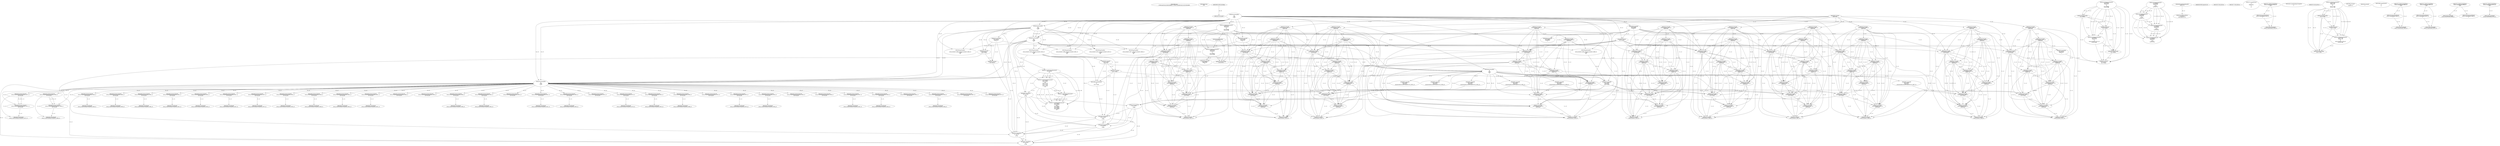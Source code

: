 // Global SCDG with merge call
digraph {
	0 [label="268454688.main
e7b605aaf4556e3626fd05dffabbf773788075d1feb80548c291d3555fe3dd06"]
	1 [label="268454699.Sleep
1000"]
	2 [label="268450908.GetProcessHeap
"]
	3 [label="268465424.VirtualAlloc
0
128
12288
4"]
	4 [label="268465190.RegOpenKeyExW
2147483650
268501000
0
131097
2147417172"]
	5 [label="268465489.wsprintfW
3221762048
268500964
0"]
	3 -> 5 [label="(0-->1)"]
	6 [label="268466183.VirtualAlloc
0
1024
12288
4"]
	3 -> 6 [label="(3-->3)"]
	3 -> 6 [label="(4-->4)"]
	7 [label="268466202.VirtualAlloc
0
3596
12288
4"]
	3 -> 7 [label="(3-->3)"]
	6 -> 7 [label="(3-->3)"]
	3 -> 7 [label="(4-->4)"]
	6 -> 7 [label="(4-->4)"]
	8 [label="268466212.GetWindowsDirectoryW
3221770240
256"]
	7 -> 8 [label="(0-->1)"]
	9 [label="268466270.GetVolumeInformationW
3221770240
3221770752
256
3221771776
3221771784
3221771780
3221771264
256"]
	7 -> 9 [label="(0-->1)"]
	8 -> 9 [label="(1-->1)"]
	8 -> 9 [label="(2-->3)"]
	8 -> 9 [label="(2-->8)"]
	10 [label="268465190.RegOpenKeyExW
2147483650
268501632
0
131097
2147417172"]
	4 -> 10 [label="(1-->1)"]
	4 -> 10 [label="(4-->4)"]
	4 -> 10 [label="(5-->5)"]
	11 [label="268466376.wsprintfW
3221766144
268501204
0"]
	6 -> 11 [label="(0-->1)"]
	12 [label="268466397.lstrcatW
3221766144
3221771788"]
	6 -> 12 [label="(0-->1)"]
	11 -> 12 [label="(1-->1)"]
	13 [label="268466409.GetModuleHandleW
268501752"]
	14 [label="268466416.GetProcAddress
270536744
RtlComputeCrc32"]
	13 -> 14 [label="(0-->1)"]
	15 [label="268466432.lstrlenW
3221766144"]
	6 -> 15 [label="(0-->1)"]
	11 -> 15 [label="(1-->1)"]
	12 -> 15 [label="(1-->1)"]
	16 [label="268466449.RtlComputeCrc32
"]
	17 [label="268466481.VirtualFree
3221770240
0
32768"]
	7 -> 17 [label="(0-->1)"]
	8 -> 17 [label="(1-->1)"]
	9 -> 17 [label="(1-->1)"]
	18 [label="268464882.lstrlenW
3221762048"]
	3 -> 18 [label="(0-->1)"]
	5 -> 18 [label="(1-->1)"]
	19 [label="268464893.lstrlenW
268497860"]
	20 [label="268453932.VirtualAlloc
0
retval_lstrlenW_32816_32_retval_lstrlenW_32824_32
12288
64"]
	3 -> 20 [label="(3-->3)"]
	6 -> 20 [label="(3-->3)"]
	7 -> 20 [label="(3-->3)"]
	21 [label="268453967.lstrcpyW
3221774336
268497976"]
	20 -> 21 [label="(0-->1)"]
	22 [label="268453974.lstrlenW
3221774336"]
	20 -> 22 [label="(0-->1)"]
	21 -> 22 [label="(1-->1)"]
	23 [label="268464425.lstrcatW
retval_lstrlenW_32846_32
268497860"]
	19 -> 23 [label="(1-->2)"]
	24 [label="268464433.lstrcatW
retval_lstrlenW_32846_32
268500944"]
	23 -> 24 [label="(1-->1)"]
	25 [label="268464439.lstrcatW
retval_lstrlenW_32846_32
3221762048"]
	23 -> 25 [label="(1-->1)"]
	24 -> 25 [label="(1-->1)"]
	3 -> 25 [label="(0-->2)"]
	5 -> 25 [label="(1-->2)"]
	18 -> 25 [label="(1-->2)"]
	26 [label="268464447.lstrcatW
retval_lstrlenW_32846_32
268500948"]
	23 -> 26 [label="(1-->1)"]
	24 -> 26 [label="(1-->1)"]
	25 -> 26 [label="(1-->1)"]
	27 [label="268464636.VirtualAlloc
0
66
12288
64"]
	3 -> 27 [label="(3-->3)"]
	6 -> 27 [label="(3-->3)"]
	7 -> 27 [label="(3-->3)"]
	20 -> 27 [label="(3-->3)"]
	20 -> 27 [label="(4-->4)"]
	28 [label="268464662.wsprintfW
3221778432
268500952
unconstrained_ret_RtlComputeCrc32_32801_32"]
	27 -> 28 [label="(0-->1)"]
	29 [label="268464692.lstrcatW
retval_lstrlenW_32846_32
268497764"]
	23 -> 29 [label="(1-->1)"]
	24 -> 29 [label="(1-->1)"]
	25 -> 29 [label="(1-->1)"]
	26 -> 29 [label="(1-->1)"]
	30 [label="268464700.lstrcatW
retval_lstrlenW_32846_32
268500944"]
	23 -> 30 [label="(1-->1)"]
	24 -> 30 [label="(1-->1)"]
	25 -> 30 [label="(1-->1)"]
	26 -> 30 [label="(1-->1)"]
	29 -> 30 [label="(1-->1)"]
	24 -> 30 [label="(2-->2)"]
	31 [label="268464706.lstrcatW
retval_lstrlenW_32846_32
3221778432"]
	23 -> 31 [label="(1-->1)"]
	24 -> 31 [label="(1-->1)"]
	25 -> 31 [label="(1-->1)"]
	26 -> 31 [label="(1-->1)"]
	29 -> 31 [label="(1-->1)"]
	30 -> 31 [label="(1-->1)"]
	27 -> 31 [label="(0-->2)"]
	28 -> 31 [label="(1-->2)"]
	32 [label="268464714.lstrcatW
retval_lstrlenW_32846_32
268500948"]
	23 -> 32 [label="(1-->1)"]
	24 -> 32 [label="(1-->1)"]
	25 -> 32 [label="(1-->1)"]
	26 -> 32 [label="(1-->1)"]
	29 -> 32 [label="(1-->1)"]
	30 -> 32 [label="(1-->1)"]
	31 -> 32 [label="(1-->1)"]
	26 -> 32 [label="(2-->2)"]
	33 [label="268464726.VirtualFree
3221778432
0
32768"]
	27 -> 33 [label="(0-->1)"]
	28 -> 33 [label="(1-->1)"]
	31 -> 33 [label="(2-->1)"]
	17 -> 33 [label="(3-->3)"]
	34 [label="268464767.lstrlenW
retval_lstrlenW_32846_32"]
	23 -> 34 [label="(1-->1)"]
	24 -> 34 [label="(1-->1)"]
	25 -> 34 [label="(1-->1)"]
	26 -> 34 [label="(1-->1)"]
	29 -> 34 [label="(1-->1)"]
	30 -> 34 [label="(1-->1)"]
	31 -> 34 [label="(1-->1)"]
	32 -> 34 [label="(1-->1)"]
	35 [label="268453998.CreateMutexW
0
0
3221774336"]
	20 -> 35 [label="(0-->3)"]
	21 -> 35 [label="(1-->3)"]
	22 -> 35 [label="(1-->3)"]
	36 [label="268454010.GetLastError
"]
	37 [label="268454017.GetLastError
"]
	38 [label="268454043.VirtualFree
3221774336
0
32768"]
	20 -> 38 [label="(0-->1)"]
	21 -> 38 [label="(1-->1)"]
	22 -> 38 [label="(1-->1)"]
	35 -> 38 [label="(3-->1)"]
	17 -> 38 [label="(3-->3)"]
	33 -> 38 [label="(3-->3)"]
	39 [label="268467629.VirtualFree
3221762048
0
32768"]
	3 -> 39 [label="(0-->1)"]
	5 -> 39 [label="(1-->1)"]
	18 -> 39 [label="(1-->1)"]
	25 -> 39 [label="(2-->1)"]
	17 -> 39 [label="(3-->3)"]
	33 -> 39 [label="(3-->3)"]
	38 -> 39 [label="(3-->3)"]
	40 [label="268467737.VirtualFree
3221766144
0
32768"]
	6 -> 40 [label="(0-->1)"]
	11 -> 40 [label="(1-->1)"]
	12 -> 40 [label="(1-->1)"]
	15 -> 40 [label="(1-->1)"]
	17 -> 40 [label="(3-->3)"]
	33 -> 40 [label="(3-->3)"]
	38 -> 40 [label="(3-->3)"]
	39 -> 40 [label="(3-->3)"]
	41 [label="268454737.CreateThread
0
0
268447024
0
0
0"]
	42 [label="268454761.WaitForSingleObject
retval_CreateThread_33204_32
5000"]
	43 [label="268454780.TerminateThread
retval_CreateThread_33204_32
0"]
	42 -> 43 [label="(1-->1)"]
	44 [label="268454790.CloseHandle
retval_CreateThread_33204_32"]
	42 -> 44 [label="(1-->1)"]
	43 -> 44 [label="(1-->1)"]
	45 [label="268454450.CreateToolhelp32Snapshot
2
0"]
	46 [label="268454476.VirtualAlloc
0
556
12288
4"]
	3 -> 46 [label="(3-->3)"]
	6 -> 46 [label="(3-->3)"]
	7 -> 46 [label="(3-->3)"]
	20 -> 46 [label="(3-->3)"]
	27 -> 46 [label="(3-->3)"]
	3 -> 46 [label="(4-->4)"]
	6 -> 46 [label="(4-->4)"]
	7 -> 46 [label="(4-->4)"]
	47 [label="268454533.lstrcmpiW
"]
	2 -> 47 [label="(0-->0)"]
	48 [label="268454602.Process32NextW
retval_CreateToolhelp32Snapshot_33400_32
3221782528"]
	46 -> 48 [label="(0-->2)"]
	49 [label="268454627.VirtualFree
3221782528
0
32768"]
	46 -> 49 [label="(0-->1)"]
	48 -> 49 [label="(2-->1)"]
	17 -> 49 [label="(3-->3)"]
	33 -> 49 [label="(3-->3)"]
	38 -> 49 [label="(3-->3)"]
	39 -> 49 [label="(3-->3)"]
	40 -> 49 [label="(3-->3)"]
	50 [label="268454634.CloseHandle
retval_CreateToolhelp32Snapshot_33400_32"]
	48 -> 50 [label="(1-->1)"]
	51 [label="268465190.RegOpenKeyExW
2147483650
268501000
0
131097
2147417052"]
	4 -> 51 [label="(1-->1)"]
	10 -> 51 [label="(1-->1)"]
	4 -> 51 [label="(2-->2)"]
	4 -> 51 [label="(4-->4)"]
	10 -> 51 [label="(4-->4)"]
	52 [label="268465489.wsprintfW
3221786624
268500964
0"]
	5 -> 52 [label="(2-->2)"]
	53 [label="268466212.GetWindowsDirectoryW
3221794816
256"]
	8 -> 53 [label="(2-->2)"]
	9 -> 53 [label="(3-->2)"]
	9 -> 53 [label="(8-->2)"]
	54 [label="268466270.GetVolumeInformationW
3221794816
3221795328
256
3221796352
3221796360
3221796356
3221795840
256"]
	53 -> 54 [label="(1-->1)"]
	8 -> 54 [label="(2-->3)"]
	9 -> 54 [label="(3-->3)"]
	9 -> 54 [label="(8-->3)"]
	53 -> 54 [label="(2-->3)"]
	8 -> 54 [label="(2-->8)"]
	9 -> 54 [label="(3-->8)"]
	9 -> 54 [label="(8-->8)"]
	53 -> 54 [label="(2-->8)"]
	55 [label="268465190.RegOpenKeyExW
2147483650
268501632
0
131097
2147417052"]
	4 -> 55 [label="(1-->1)"]
	10 -> 55 [label="(1-->1)"]
	51 -> 55 [label="(1-->1)"]
	10 -> 55 [label="(2-->2)"]
	4 -> 55 [label="(4-->4)"]
	10 -> 55 [label="(4-->4)"]
	51 -> 55 [label="(4-->4)"]
	51 -> 55 [label="(5-->5)"]
	56 [label="268465223.RegQueryValueExW
3221796364
268501592
0
0
3221796364
2147417068"]
	57 [label="268465239.RegCloseKey
3221796364"]
	56 -> 57 [label="(1-->1)"]
	56 -> 57 [label="(5-->1)"]
	58 [label="268466320.lstrlenW
3221796364"]
	56 -> 58 [label="(1-->1)"]
	56 -> 58 [label="(5-->1)"]
	57 -> 58 [label="(1-->1)"]
	59 [label="268465223.RegQueryValueExW
3221796364
268501728
0
0
retval_lstrlenW_47512_32
2147417068"]
	56 -> 59 [label="(1-->1)"]
	56 -> 59 [label="(5-->1)"]
	57 -> 59 [label="(1-->1)"]
	58 -> 59 [label="(1-->1)"]
	56 -> 59 [label="(6-->6)"]
	60 [label="268465254.GetLastError
"]
	61 [label="268465263.RegCloseKey
3221796364"]
	56 -> 61 [label="(1-->1)"]
	56 -> 61 [label="(5-->1)"]
	57 -> 61 [label="(1-->1)"]
	58 -> 61 [label="(1-->1)"]
	59 -> 61 [label="(1-->1)"]
	62 [label="268466376.wsprintfW
3221790720
268501204
0"]
	11 -> 62 [label="(2-->2)"]
	63 [label="268466397.lstrcatW
3221790720
3221796364"]
	62 -> 63 [label="(1-->1)"]
	56 -> 63 [label="(1-->2)"]
	56 -> 63 [label="(5-->2)"]
	57 -> 63 [label="(1-->2)"]
	58 -> 63 [label="(1-->2)"]
	59 -> 63 [label="(1-->2)"]
	61 -> 63 [label="(1-->2)"]
	64 [label="268465223.RegQueryValueExW
3221771788
268501592
0
0
3221771788
2147417188"]
	65 [label="268465239.RegCloseKey
3221771788"]
	64 -> 65 [label="(1-->1)"]
	64 -> 65 [label="(5-->1)"]
	66 [label="268466320.lstrlenW
3221771788"]
	64 -> 66 [label="(1-->1)"]
	64 -> 66 [label="(5-->1)"]
	65 -> 66 [label="(1-->1)"]
	67 [label="268465223.RegQueryValueExW
3221771788
268501728
0
0
retval_lstrlenW_32789_32
2147417188"]
	64 -> 67 [label="(1-->1)"]
	64 -> 67 [label="(5-->1)"]
	65 -> 67 [label="(1-->1)"]
	66 -> 67 [label="(1-->1)"]
	64 -> 67 [label="(6-->6)"]
	68 [label="268465263.RegCloseKey
3221771788"]
	64 -> 68 [label="(1-->1)"]
	64 -> 68 [label="(5-->1)"]
	65 -> 68 [label="(1-->1)"]
	66 -> 68 [label="(1-->1)"]
	67 -> 68 [label="(1-->1)"]
	69 [label="268453932.VirtualAlloc
0
retval_lstrlenW_32883_32_retval_lstrlenW_32889_32
12288
64"]
	3 -> 69 [label="(3-->3)"]
	6 -> 69 [label="(3-->3)"]
	7 -> 69 [label="(3-->3)"]
	70 [label="268453967.lstrcpyW
0
268497976"]
	71 [label="268453974.lstrlenW
0"]
	72 [label="268464425.lstrcatW
retval_lstrlenW_32964_32
268497860"]
	19 -> 72 [label="(1-->2)"]
	73 [label="268464433.lstrcatW
retval_lstrlenW_32964_32
268500944"]
	72 -> 73 [label="(1-->1)"]
	74 [label="268464439.lstrcatW
retval_lstrlenW_32964_32
3221762048"]
	72 -> 74 [label="(1-->1)"]
	73 -> 74 [label="(1-->1)"]
	3 -> 74 [label="(0-->2)"]
	5 -> 74 [label="(1-->2)"]
	18 -> 74 [label="(1-->2)"]
	75 [label="268464447.lstrcatW
retval_lstrlenW_32964_32
268500948"]
	72 -> 75 [label="(1-->1)"]
	73 -> 75 [label="(1-->1)"]
	74 -> 75 [label="(1-->1)"]
	76 [label="268464662.wsprintfW
3221778432
268500952
unconstrained_ret_RtlComputeCrc32_32857_32"]
	27 -> 76 [label="(0-->1)"]
	77 [label="268464692.lstrcatW
retval_lstrlenW_32964_32
268497764"]
	72 -> 77 [label="(1-->1)"]
	73 -> 77 [label="(1-->1)"]
	74 -> 77 [label="(1-->1)"]
	75 -> 77 [label="(1-->1)"]
	78 [label="268464700.lstrcatW
retval_lstrlenW_32964_32
268500944"]
	72 -> 78 [label="(1-->1)"]
	73 -> 78 [label="(1-->1)"]
	74 -> 78 [label="(1-->1)"]
	75 -> 78 [label="(1-->1)"]
	77 -> 78 [label="(1-->1)"]
	73 -> 78 [label="(2-->2)"]
	79 [label="268464706.lstrcatW
retval_lstrlenW_32964_32
3221778432"]
	72 -> 79 [label="(1-->1)"]
	73 -> 79 [label="(1-->1)"]
	74 -> 79 [label="(1-->1)"]
	75 -> 79 [label="(1-->1)"]
	77 -> 79 [label="(1-->1)"]
	78 -> 79 [label="(1-->1)"]
	27 -> 79 [label="(0-->2)"]
	76 -> 79 [label="(1-->2)"]
	80 [label="268464714.lstrcatW
retval_lstrlenW_32964_32
268500948"]
	72 -> 80 [label="(1-->1)"]
	73 -> 80 [label="(1-->1)"]
	74 -> 80 [label="(1-->1)"]
	75 -> 80 [label="(1-->1)"]
	77 -> 80 [label="(1-->1)"]
	78 -> 80 [label="(1-->1)"]
	79 -> 80 [label="(1-->1)"]
	75 -> 80 [label="(2-->2)"]
	81 [label="268464767.lstrlenW
retval_lstrlenW_32964_32"]
	72 -> 81 [label="(1-->1)"]
	73 -> 81 [label="(1-->1)"]
	74 -> 81 [label="(1-->1)"]
	75 -> 81 [label="(1-->1)"]
	77 -> 81 [label="(1-->1)"]
	78 -> 81 [label="(1-->1)"]
	79 -> 81 [label="(1-->1)"]
	80 -> 81 [label="(1-->1)"]
	82 [label="268453998.CreateMutexW
0
0
0"]
	83 [label="268454761.WaitForSingleObject
retval_CreateThread_33854_32
5000"]
	84 [label="268454780.TerminateThread
retval_CreateThread_33854_32
0"]
	83 -> 84 [label="(1-->1)"]
	85 [label="268454790.CloseHandle
retval_CreateThread_33854_32"]
	83 -> 85 [label="(1-->1)"]
	84 -> 85 [label="(1-->1)"]
	86 [label="268454602.Process32NextW
retval_CreateToolhelp32Snapshot_34307_32
3221782528"]
	46 -> 86 [label="(0-->2)"]
	87 [label="268454634.CloseHandle
retval_CreateToolhelp32Snapshot_34307_32"]
	86 -> 87 [label="(1-->1)"]
	88 [label="268464425.lstrcatW
retval_lstrlenW_32971_32
268497860"]
	19 -> 88 [label="(1-->2)"]
	89 [label="268464433.lstrcatW
retval_lstrlenW_32971_32
268500944"]
	88 -> 89 [label="(1-->1)"]
	90 [label="268464439.lstrcatW
retval_lstrlenW_32971_32
3221762048"]
	88 -> 90 [label="(1-->1)"]
	89 -> 90 [label="(1-->1)"]
	3 -> 90 [label="(0-->2)"]
	5 -> 90 [label="(1-->2)"]
	18 -> 90 [label="(1-->2)"]
	91 [label="268464447.lstrcatW
retval_lstrlenW_32971_32
268500948"]
	88 -> 91 [label="(1-->1)"]
	89 -> 91 [label="(1-->1)"]
	90 -> 91 [label="(1-->1)"]
	92 [label="268464679.wsprintfW
3221778432
268500964
3221774336"]
	27 -> 92 [label="(0-->1)"]
	5 -> 92 [label="(2-->2)"]
	21 -> 92 [label="(1-->3)"]
	22 -> 92 [label="(1-->3)"]
	69 -> 92 [label="(0-->3)"]
	93 [label="268464692.lstrcatW
retval_lstrlenW_32971_32
268497764"]
	88 -> 93 [label="(1-->1)"]
	89 -> 93 [label="(1-->1)"]
	90 -> 93 [label="(1-->1)"]
	91 -> 93 [label="(1-->1)"]
	94 [label="268464700.lstrcatW
retval_lstrlenW_32971_32
268500944"]
	88 -> 94 [label="(1-->1)"]
	89 -> 94 [label="(1-->1)"]
	90 -> 94 [label="(1-->1)"]
	91 -> 94 [label="(1-->1)"]
	93 -> 94 [label="(1-->1)"]
	89 -> 94 [label="(2-->2)"]
	95 [label="268464706.lstrcatW
retval_lstrlenW_32971_32
3221778432"]
	88 -> 95 [label="(1-->1)"]
	89 -> 95 [label="(1-->1)"]
	90 -> 95 [label="(1-->1)"]
	91 -> 95 [label="(1-->1)"]
	93 -> 95 [label="(1-->1)"]
	94 -> 95 [label="(1-->1)"]
	27 -> 95 [label="(0-->2)"]
	92 -> 95 [label="(1-->2)"]
	96 [label="268464714.lstrcatW
retval_lstrlenW_32971_32
268500948"]
	88 -> 96 [label="(1-->1)"]
	89 -> 96 [label="(1-->1)"]
	90 -> 96 [label="(1-->1)"]
	91 -> 96 [label="(1-->1)"]
	93 -> 96 [label="(1-->1)"]
	94 -> 96 [label="(1-->1)"]
	95 -> 96 [label="(1-->1)"]
	91 -> 96 [label="(2-->2)"]
	97 [label="268464767.lstrlenW
retval_lstrlenW_32971_32"]
	88 -> 97 [label="(1-->1)"]
	89 -> 97 [label="(1-->1)"]
	90 -> 97 [label="(1-->1)"]
	91 -> 97 [label="(1-->1)"]
	93 -> 97 [label="(1-->1)"]
	94 -> 97 [label="(1-->1)"]
	95 -> 97 [label="(1-->1)"]
	96 -> 97 [label="(1-->1)"]
	98 [label="268454761.WaitForSingleObject
retval_CreateThread_33873_32
5000"]
	99 [label="268454780.TerminateThread
retval_CreateThread_33873_32
0"]
	98 -> 99 [label="(1-->1)"]
	100 [label="268454790.CloseHandle
retval_CreateThread_33873_32"]
	98 -> 100 [label="(1-->1)"]
	99 -> 100 [label="(1-->1)"]
	101 [label="268454602.Process32NextW
retval_CreateToolhelp32Snapshot_34351_32
3221782528"]
	46 -> 101 [label="(0-->2)"]
	102 [label="268454501.Process32FirstW
retval_CreateToolhelp32Snapshot_34197_32
3221782528"]
	46 -> 102 [label="(0-->2)"]
	103 [label="268454602.Process32NextW
retval_CreateToolhelp32Snapshot_34197_32
3221782528"]
	102 -> 103 [label="(1-->1)"]
	46 -> 103 [label="(0-->2)"]
	102 -> 103 [label="(2-->2)"]
	104 [label="268454634.CloseHandle
retval_CreateToolhelp32Snapshot_34197_32"]
	102 -> 104 [label="(1-->1)"]
	103 -> 104 [label="(1-->1)"]
	105 [label="268465223.RegQueryValueExW
2147417376
268500984
0
0
3221762048
2147417188"]
	3 -> 105 [label="(0-->5)"]
	106 [label="268465239.RegCloseKey
2147417376"]
	105 -> 106 [label="(1-->1)"]
	107 [label="268465489.wsprintfW
3221762048
268501104
0"]
	3 -> 107 [label="(0-->1)"]
	105 -> 107 [label="(5-->1)"]
	108 [label="268453932.VirtualAlloc
0
retval_lstrlenW_32869_32_retval_lstrlenW_32864_32
12288
64"]
	3 -> 108 [label="(3-->3)"]
	6 -> 108 [label="(3-->3)"]
	7 -> 108 [label="(3-->3)"]
	109 [label="268464425.lstrcatW
retval_lstrlenW_32911_32
268497860"]
	19 -> 109 [label="(1-->2)"]
	110 [label="268464433.lstrcatW
retval_lstrlenW_32911_32
268500944"]
	109 -> 110 [label="(1-->1)"]
	111 [label="268464439.lstrcatW
retval_lstrlenW_32911_32
3221762048"]
	109 -> 111 [label="(1-->1)"]
	110 -> 111 [label="(1-->1)"]
	3 -> 111 [label="(0-->2)"]
	18 -> 111 [label="(1-->2)"]
	105 -> 111 [label="(5-->2)"]
	107 -> 111 [label="(1-->2)"]
	112 [label="268464447.lstrcatW
retval_lstrlenW_32911_32
268500948"]
	109 -> 112 [label="(1-->1)"]
	110 -> 112 [label="(1-->1)"]
	111 -> 112 [label="(1-->1)"]
	113 [label="268464662.wsprintfW
3221778432
268500952
unconstrained_ret_RtlComputeCrc32_32822_32"]
	27 -> 113 [label="(0-->1)"]
	114 [label="268464692.lstrcatW
retval_lstrlenW_32911_32
268497764"]
	109 -> 114 [label="(1-->1)"]
	110 -> 114 [label="(1-->1)"]
	111 -> 114 [label="(1-->1)"]
	112 -> 114 [label="(1-->1)"]
	115 [label="268464700.lstrcatW
retval_lstrlenW_32911_32
268500944"]
	109 -> 115 [label="(1-->1)"]
	110 -> 115 [label="(1-->1)"]
	111 -> 115 [label="(1-->1)"]
	112 -> 115 [label="(1-->1)"]
	114 -> 115 [label="(1-->1)"]
	110 -> 115 [label="(2-->2)"]
	116 [label="268464706.lstrcatW
retval_lstrlenW_32911_32
3221778432"]
	109 -> 116 [label="(1-->1)"]
	110 -> 116 [label="(1-->1)"]
	111 -> 116 [label="(1-->1)"]
	112 -> 116 [label="(1-->1)"]
	114 -> 116 [label="(1-->1)"]
	115 -> 116 [label="(1-->1)"]
	27 -> 116 [label="(0-->2)"]
	113 -> 116 [label="(1-->2)"]
	117 [label="268464714.lstrcatW
retval_lstrlenW_32911_32
268500948"]
	109 -> 117 [label="(1-->1)"]
	110 -> 117 [label="(1-->1)"]
	111 -> 117 [label="(1-->1)"]
	112 -> 117 [label="(1-->1)"]
	114 -> 117 [label="(1-->1)"]
	115 -> 117 [label="(1-->1)"]
	116 -> 117 [label="(1-->1)"]
	112 -> 117 [label="(2-->2)"]
	118 [label="268464767.lstrlenW
retval_lstrlenW_32911_32"]
	109 -> 118 [label="(1-->1)"]
	110 -> 118 [label="(1-->1)"]
	111 -> 118 [label="(1-->1)"]
	112 -> 118 [label="(1-->1)"]
	114 -> 118 [label="(1-->1)"]
	115 -> 118 [label="(1-->1)"]
	116 -> 118 [label="(1-->1)"]
	117 -> 118 [label="(1-->1)"]
	119 [label="268454501.Process32FirstW
retval_CreateToolhelp32Snapshot_33690_32
3221782528"]
	46 -> 119 [label="(0-->2)"]
	120 [label="268454602.Process32NextW
retval_CreateToolhelp32Snapshot_33690_32
3221782528"]
	119 -> 120 [label="(1-->1)"]
	46 -> 120 [label="(0-->2)"]
	119 -> 120 [label="(2-->2)"]
	121 [label="268454634.CloseHandle
retval_CreateToolhelp32Snapshot_33690_32"]
	119 -> 121 [label="(1-->1)"]
	120 -> 121 [label="(1-->1)"]
	122 [label="268465223.RegQueryValueExW
2147417376
268500984
0
0
3221786624
2147417068"]
	105 -> 122 [label="(1-->1)"]
	106 -> 122 [label="(1-->1)"]
	105 -> 122 [label="(2-->2)"]
	123 [label="268465263.RegCloseKey
2147417376"]
	105 -> 123 [label="(1-->1)"]
	106 -> 123 [label="(1-->1)"]
	122 -> 123 [label="(1-->1)"]
	124 [label="268454602.Process32NextW
retval_CreateToolhelp32Snapshot_32975_32
3221782528"]
	46 -> 124 [label="(0-->2)"]
	125 [label="268454634.CloseHandle
retval_CreateToolhelp32Snapshot_32975_32"]
	124 -> 125 [label="(1-->1)"]
	126 [label="268465489.wsprintfW
3221786624
268501104
0"]
	122 -> 126 [label="(5-->1)"]
	127 [label="268454501.Process32FirstW
retval_CreateToolhelp32Snapshot_32975_32
3221782528"]
	46 -> 127 [label="(0-->2)"]
	128 [label="268454761.WaitForSingleObject
retval_CreateThread_32968_32
5000"]
	129 [label="268454790.CloseHandle
retval_CreateThread_32968_32"]
	128 -> 129 [label="(1-->1)"]
	130 [label="268454602.Process32NextW
retval_CreateToolhelp32Snapshot_33003_32
3221782528"]
	46 -> 130 [label="(0-->2)"]
	131 [label="268454634.CloseHandle
retval_CreateToolhelp32Snapshot_33003_32"]
	130 -> 131 [label="(1-->1)"]
	132 [label="268454780.TerminateThread
retval_CreateThread_32968_32
0"]
	128 -> 132 [label="(1-->1)"]
	133 [label="268454602.Process32NextW
retval_CreateToolhelp32Snapshot_33009_32
3221782528"]
	46 -> 133 [label="(0-->2)"]
	134 [label="268454634.CloseHandle
retval_CreateToolhelp32Snapshot_33009_32"]
	133 -> 134 [label="(1-->1)"]
	135 [label="268454501.Process32FirstW
retval_CreateToolhelp32Snapshot_33003_32
3221782528"]
	46 -> 135 [label="(0-->2)"]
	136 [label="268454501.Process32FirstW
retval_CreateToolhelp32Snapshot_33009_32
3221782528"]
	46 -> 136 [label="(0-->2)"]
	137 [label="268453932.VirtualAlloc
0
retval_lstrlenW_32874_32_retval_lstrlenW_32878_32
12288
64"]
	3 -> 137 [label="(3-->3)"]
	6 -> 137 [label="(3-->3)"]
	7 -> 137 [label="(3-->3)"]
	138 [label="268464425.lstrcatW
retval_lstrlenW_32933_32
268497860"]
	19 -> 138 [label="(1-->2)"]
	139 [label="268464433.lstrcatW
retval_lstrlenW_32933_32
268500944"]
	138 -> 139 [label="(1-->1)"]
	140 [label="268464439.lstrcatW
retval_lstrlenW_32933_32
3221762048"]
	138 -> 140 [label="(1-->1)"]
	139 -> 140 [label="(1-->1)"]
	3 -> 140 [label="(0-->2)"]
	18 -> 140 [label="(1-->2)"]
	105 -> 140 [label="(5-->2)"]
	107 -> 140 [label="(1-->2)"]
	141 [label="268464447.lstrcatW
retval_lstrlenW_32933_32
268500948"]
	138 -> 141 [label="(1-->1)"]
	139 -> 141 [label="(1-->1)"]
	140 -> 141 [label="(1-->1)"]
	142 [label="268464692.lstrcatW
retval_lstrlenW_32933_32
268497764"]
	138 -> 142 [label="(1-->1)"]
	139 -> 142 [label="(1-->1)"]
	140 -> 142 [label="(1-->1)"]
	141 -> 142 [label="(1-->1)"]
	143 [label="268464700.lstrcatW
retval_lstrlenW_32933_32
268500944"]
	138 -> 143 [label="(1-->1)"]
	139 -> 143 [label="(1-->1)"]
	140 -> 143 [label="(1-->1)"]
	141 -> 143 [label="(1-->1)"]
	142 -> 143 [label="(1-->1)"]
	139 -> 143 [label="(2-->2)"]
	144 [label="268464706.lstrcatW
retval_lstrlenW_32933_32
3221778432"]
	138 -> 144 [label="(1-->1)"]
	139 -> 144 [label="(1-->1)"]
	140 -> 144 [label="(1-->1)"]
	141 -> 144 [label="(1-->1)"]
	142 -> 144 [label="(1-->1)"]
	143 -> 144 [label="(1-->1)"]
	27 -> 144 [label="(0-->2)"]
	92 -> 144 [label="(1-->2)"]
	145 [label="268464714.lstrcatW
retval_lstrlenW_32933_32
268500948"]
	138 -> 145 [label="(1-->1)"]
	139 -> 145 [label="(1-->1)"]
	140 -> 145 [label="(1-->1)"]
	141 -> 145 [label="(1-->1)"]
	142 -> 145 [label="(1-->1)"]
	143 -> 145 [label="(1-->1)"]
	144 -> 145 [label="(1-->1)"]
	141 -> 145 [label="(2-->2)"]
	146 [label="268464767.lstrlenW
retval_lstrlenW_32933_32"]
	138 -> 146 [label="(1-->1)"]
	139 -> 146 [label="(1-->1)"]
	140 -> 146 [label="(1-->1)"]
	141 -> 146 [label="(1-->1)"]
	142 -> 146 [label="(1-->1)"]
	143 -> 146 [label="(1-->1)"]
	144 -> 146 [label="(1-->1)"]
	145 -> 146 [label="(1-->1)"]
	147 [label="268454602.Process32NextW
retval_CreateToolhelp32Snapshot_33842_32
3221782528"]
	46 -> 147 [label="(0-->2)"]
	148 [label="268454634.CloseHandle
retval_CreateToolhelp32Snapshot_33842_32"]
	147 -> 148 [label="(1-->1)"]
	149 [label="268464662.wsprintfW
3221778432
268500952
unconstrained_ret_RtlComputeCrc32_32843_32"]
	27 -> 149 [label="(0-->1)"]
	150 [label="268454602.Process32NextW
retval_CreateToolhelp32Snapshot_33857_32
3221782528"]
	46 -> 150 [label="(0-->2)"]
	151 [label="268454634.CloseHandle
retval_CreateToolhelp32Snapshot_33857_32"]
	150 -> 151 [label="(1-->1)"]
	152 [label="268464425.lstrcatW
retval_lstrlenW_32947_32
268497860"]
	19 -> 152 [label="(1-->2)"]
	153 [label="268464433.lstrcatW
retval_lstrlenW_32947_32
268500944"]
	152 -> 153 [label="(1-->1)"]
	154 [label="268464439.lstrcatW
retval_lstrlenW_32947_32
3221762048"]
	152 -> 154 [label="(1-->1)"]
	153 -> 154 [label="(1-->1)"]
	3 -> 154 [label="(0-->2)"]
	18 -> 154 [label="(1-->2)"]
	105 -> 154 [label="(5-->2)"]
	107 -> 154 [label="(1-->2)"]
	155 [label="268464447.lstrcatW
retval_lstrlenW_32947_32
268500948"]
	152 -> 155 [label="(1-->1)"]
	153 -> 155 [label="(1-->1)"]
	154 -> 155 [label="(1-->1)"]
	156 [label="268464692.lstrcatW
retval_lstrlenW_32947_32
268497764"]
	152 -> 156 [label="(1-->1)"]
	153 -> 156 [label="(1-->1)"]
	154 -> 156 [label="(1-->1)"]
	155 -> 156 [label="(1-->1)"]
	157 [label="268464700.lstrcatW
retval_lstrlenW_32947_32
268500944"]
	152 -> 157 [label="(1-->1)"]
	153 -> 157 [label="(1-->1)"]
	154 -> 157 [label="(1-->1)"]
	155 -> 157 [label="(1-->1)"]
	156 -> 157 [label="(1-->1)"]
	153 -> 157 [label="(2-->2)"]
	158 [label="268464706.lstrcatW
retval_lstrlenW_32947_32
3221778432"]
	152 -> 158 [label="(1-->1)"]
	153 -> 158 [label="(1-->1)"]
	154 -> 158 [label="(1-->1)"]
	155 -> 158 [label="(1-->1)"]
	156 -> 158 [label="(1-->1)"]
	157 -> 158 [label="(1-->1)"]
	27 -> 158 [label="(0-->2)"]
	92 -> 158 [label="(1-->2)"]
	159 [label="268464714.lstrcatW
retval_lstrlenW_32947_32
268500948"]
	152 -> 159 [label="(1-->1)"]
	153 -> 159 [label="(1-->1)"]
	154 -> 159 [label="(1-->1)"]
	155 -> 159 [label="(1-->1)"]
	156 -> 159 [label="(1-->1)"]
	157 -> 159 [label="(1-->1)"]
	158 -> 159 [label="(1-->1)"]
	155 -> 159 [label="(2-->2)"]
	160 [label="268464767.lstrlenW
retval_lstrlenW_32947_32"]
	152 -> 160 [label="(1-->1)"]
	153 -> 160 [label="(1-->1)"]
	154 -> 160 [label="(1-->1)"]
	155 -> 160 [label="(1-->1)"]
	156 -> 160 [label="(1-->1)"]
	157 -> 160 [label="(1-->1)"]
	158 -> 160 [label="(1-->1)"]
	159 -> 160 [label="(1-->1)"]
	161 [label="268454602.Process32NextW
retval_CreateToolhelp32Snapshot_33894_32
3221782528"]
	46 -> 161 [label="(0-->2)"]
	162 [label="268454634.CloseHandle
retval_CreateToolhelp32Snapshot_33894_32"]
	161 -> 162 [label="(1-->1)"]
	163 [label="268454501.Process32FirstW
retval_CreateToolhelp32Snapshot_33842_32
3221782528"]
	46 -> 163 [label="(0-->2)"]
	164 [label="268454602.Process32NextW
retval_CreateToolhelp32Snapshot_33942_32
3221782528"]
	46 -> 164 [label="(0-->2)"]
	165 [label="268454634.CloseHandle
retval_CreateToolhelp32Snapshot_33942_32"]
	164 -> 165 [label="(1-->1)"]
	166 [label="268453932.VirtualAlloc
0
retval_lstrlenW_32877_32_retval_lstrlenW_32884_32
12288
64"]
	3 -> 166 [label="(3-->3)"]
	6 -> 166 [label="(3-->3)"]
	7 -> 166 [label="(3-->3)"]
	167 [label="268464425.lstrcatW
retval_lstrlenW_32954_32
268497860"]
	19 -> 167 [label="(1-->2)"]
	168 [label="268464433.lstrcatW
retval_lstrlenW_32954_32
268500944"]
	167 -> 168 [label="(1-->1)"]
	169 [label="268464439.lstrcatW
retval_lstrlenW_32954_32
3221762048"]
	167 -> 169 [label="(1-->1)"]
	168 -> 169 [label="(1-->1)"]
	3 -> 169 [label="(0-->2)"]
	5 -> 169 [label="(1-->2)"]
	18 -> 169 [label="(1-->2)"]
	105 -> 169 [label="(5-->2)"]
	170 [label="268464447.lstrcatW
retval_lstrlenW_32954_32
268500948"]
	167 -> 170 [label="(1-->1)"]
	168 -> 170 [label="(1-->1)"]
	169 -> 170 [label="(1-->1)"]
	171 [label="268464662.wsprintfW
3221778432
268500952
unconstrained_ret_RtlComputeCrc32_32840_32"]
	27 -> 171 [label="(0-->1)"]
	172 [label="268464692.lstrcatW
retval_lstrlenW_32954_32
268497764"]
	167 -> 172 [label="(1-->1)"]
	168 -> 172 [label="(1-->1)"]
	169 -> 172 [label="(1-->1)"]
	170 -> 172 [label="(1-->1)"]
	173 [label="268464700.lstrcatW
retval_lstrlenW_32954_32
268500944"]
	167 -> 173 [label="(1-->1)"]
	168 -> 173 [label="(1-->1)"]
	169 -> 173 [label="(1-->1)"]
	170 -> 173 [label="(1-->1)"]
	172 -> 173 [label="(1-->1)"]
	168 -> 173 [label="(2-->2)"]
	174 [label="268464706.lstrcatW
retval_lstrlenW_32954_32
3221778432"]
	167 -> 174 [label="(1-->1)"]
	168 -> 174 [label="(1-->1)"]
	169 -> 174 [label="(1-->1)"]
	170 -> 174 [label="(1-->1)"]
	172 -> 174 [label="(1-->1)"]
	173 -> 174 [label="(1-->1)"]
	27 -> 174 [label="(0-->2)"]
	171 -> 174 [label="(1-->2)"]
	175 [label="268464714.lstrcatW
retval_lstrlenW_32954_32
268500948"]
	167 -> 175 [label="(1-->1)"]
	168 -> 175 [label="(1-->1)"]
	169 -> 175 [label="(1-->1)"]
	170 -> 175 [label="(1-->1)"]
	172 -> 175 [label="(1-->1)"]
	173 -> 175 [label="(1-->1)"]
	174 -> 175 [label="(1-->1)"]
	170 -> 175 [label="(2-->2)"]
	176 [label="268464767.lstrlenW
retval_lstrlenW_32954_32"]
	167 -> 176 [label="(1-->1)"]
	168 -> 176 [label="(1-->1)"]
	169 -> 176 [label="(1-->1)"]
	170 -> 176 [label="(1-->1)"]
	172 -> 176 [label="(1-->1)"]
	173 -> 176 [label="(1-->1)"]
	174 -> 176 [label="(1-->1)"]
	175 -> 176 [label="(1-->1)"]
	177 [label="268454602.Process32NextW
retval_CreateToolhelp32Snapshot_33937_32
3221782528"]
	46 -> 177 [label="(0-->2)"]
	178 [label="268454634.CloseHandle
retval_CreateToolhelp32Snapshot_33937_32"]
	177 -> 178 [label="(1-->1)"]
	179 [label="268453932.VirtualAlloc
0
retval_lstrlenW_32886_32_retval_lstrlenW_32891_32
12288
64"]
	3 -> 179 [label="(3-->3)"]
	6 -> 179 [label="(3-->3)"]
	7 -> 179 [label="(3-->3)"]
	180 [label="268464425.lstrcatW
retval_lstrlenW_32955_32
268497860"]
	19 -> 180 [label="(1-->2)"]
	181 [label="268464433.lstrcatW
retval_lstrlenW_32955_32
268500944"]
	180 -> 181 [label="(1-->1)"]
	182 [label="268464439.lstrcatW
retval_lstrlenW_32955_32
3221762048"]
	180 -> 182 [label="(1-->1)"]
	181 -> 182 [label="(1-->1)"]
	3 -> 182 [label="(0-->2)"]
	5 -> 182 [label="(1-->2)"]
	18 -> 182 [label="(1-->2)"]
	183 [label="268464447.lstrcatW
retval_lstrlenW_32955_32
268500948"]
	180 -> 183 [label="(1-->1)"]
	181 -> 183 [label="(1-->1)"]
	182 -> 183 [label="(1-->1)"]
	184 [label="268464692.lstrcatW
retval_lstrlenW_32955_32
268497764"]
	180 -> 184 [label="(1-->1)"]
	181 -> 184 [label="(1-->1)"]
	182 -> 184 [label="(1-->1)"]
	183 -> 184 [label="(1-->1)"]
	185 [label="268464700.lstrcatW
retval_lstrlenW_32955_32
268500944"]
	180 -> 185 [label="(1-->1)"]
	181 -> 185 [label="(1-->1)"]
	182 -> 185 [label="(1-->1)"]
	183 -> 185 [label="(1-->1)"]
	184 -> 185 [label="(1-->1)"]
	181 -> 185 [label="(2-->2)"]
	186 [label="268464706.lstrcatW
retval_lstrlenW_32955_32
3221778432"]
	180 -> 186 [label="(1-->1)"]
	181 -> 186 [label="(1-->1)"]
	182 -> 186 [label="(1-->1)"]
	183 -> 186 [label="(1-->1)"]
	184 -> 186 [label="(1-->1)"]
	185 -> 186 [label="(1-->1)"]
	27 -> 186 [label="(0-->2)"]
	92 -> 186 [label="(1-->2)"]
	187 [label="268464714.lstrcatW
retval_lstrlenW_32955_32
268500948"]
	180 -> 187 [label="(1-->1)"]
	181 -> 187 [label="(1-->1)"]
	182 -> 187 [label="(1-->1)"]
	183 -> 187 [label="(1-->1)"]
	184 -> 187 [label="(1-->1)"]
	185 -> 187 [label="(1-->1)"]
	186 -> 187 [label="(1-->1)"]
	183 -> 187 [label="(2-->2)"]
	188 [label="268464767.lstrlenW
retval_lstrlenW_32955_32"]
	180 -> 188 [label="(1-->1)"]
	181 -> 188 [label="(1-->1)"]
	182 -> 188 [label="(1-->1)"]
	183 -> 188 [label="(1-->1)"]
	184 -> 188 [label="(1-->1)"]
	185 -> 188 [label="(1-->1)"]
	186 -> 188 [label="(1-->1)"]
	187 -> 188 [label="(1-->1)"]
	189 [label="268454602.Process32NextW
retval_CreateToolhelp32Snapshot_33903_32
3221782528"]
	46 -> 189 [label="(0-->2)"]
	190 [label="268454634.CloseHandle
retval_CreateToolhelp32Snapshot_33903_32"]
	189 -> 190 [label="(1-->1)"]
	191 [label="268454501.Process32FirstW
retval_CreateToolhelp32Snapshot_33857_32
3221782528"]
	46 -> 191 [label="(0-->2)"]
	192 [label="268454602.Process32NextW
retval_CreateToolhelp32Snapshot_33279_32
3221782528"]
	46 -> 192 [label="(0-->2)"]
	193 [label="268454634.CloseHandle
retval_CreateToolhelp32Snapshot_33279_32"]
	192 -> 193 [label="(1-->1)"]
	194 [label="268454602.Process32NextW
retval_CreateToolhelp32Snapshot_33923_32
3221782528"]
	46 -> 194 [label="(0-->2)"]
	195 [label="268454634.CloseHandle
retval_CreateToolhelp32Snapshot_33923_32"]
	194 -> 195 [label="(1-->1)"]
	196 [label="268464425.lstrcatW
retval_lstrlenW_32963_32
268497860"]
	19 -> 196 [label="(1-->2)"]
	197 [label="268464433.lstrcatW
retval_lstrlenW_32963_32
268500944"]
	196 -> 197 [label="(1-->1)"]
	198 [label="268464439.lstrcatW
retval_lstrlenW_32963_32
3221762048"]
	196 -> 198 [label="(1-->1)"]
	197 -> 198 [label="(1-->1)"]
	3 -> 198 [label="(0-->2)"]
	5 -> 198 [label="(1-->2)"]
	18 -> 198 [label="(1-->2)"]
	105 -> 198 [label="(5-->2)"]
	199 [label="268464447.lstrcatW
retval_lstrlenW_32963_32
268500948"]
	196 -> 199 [label="(1-->1)"]
	197 -> 199 [label="(1-->1)"]
	198 -> 199 [label="(1-->1)"]
	200 [label="268464692.lstrcatW
retval_lstrlenW_32963_32
268497764"]
	196 -> 200 [label="(1-->1)"]
	197 -> 200 [label="(1-->1)"]
	198 -> 200 [label="(1-->1)"]
	199 -> 200 [label="(1-->1)"]
	201 [label="268464700.lstrcatW
retval_lstrlenW_32963_32
268500944"]
	196 -> 201 [label="(1-->1)"]
	197 -> 201 [label="(1-->1)"]
	198 -> 201 [label="(1-->1)"]
	199 -> 201 [label="(1-->1)"]
	200 -> 201 [label="(1-->1)"]
	197 -> 201 [label="(2-->2)"]
	202 [label="268464706.lstrcatW
retval_lstrlenW_32963_32
3221778432"]
	196 -> 202 [label="(1-->1)"]
	197 -> 202 [label="(1-->1)"]
	198 -> 202 [label="(1-->1)"]
	199 -> 202 [label="(1-->1)"]
	200 -> 202 [label="(1-->1)"]
	201 -> 202 [label="(1-->1)"]
	27 -> 202 [label="(0-->2)"]
	171 -> 202 [label="(1-->2)"]
	203 [label="268464714.lstrcatW
retval_lstrlenW_32963_32
268500948"]
	196 -> 203 [label="(1-->1)"]
	197 -> 203 [label="(1-->1)"]
	198 -> 203 [label="(1-->1)"]
	199 -> 203 [label="(1-->1)"]
	200 -> 203 [label="(1-->1)"]
	201 -> 203 [label="(1-->1)"]
	202 -> 203 [label="(1-->1)"]
	199 -> 203 [label="(2-->2)"]
	204 [label="268464767.lstrlenW
retval_lstrlenW_32963_32"]
	196 -> 204 [label="(1-->1)"]
	197 -> 204 [label="(1-->1)"]
	198 -> 204 [label="(1-->1)"]
	199 -> 204 [label="(1-->1)"]
	200 -> 204 [label="(1-->1)"]
	201 -> 204 [label="(1-->1)"]
	202 -> 204 [label="(1-->1)"]
	203 -> 204 [label="(1-->1)"]
	205 [label="268454602.Process32NextW
retval_CreateToolhelp32Snapshot_33980_32
3221782528"]
	46 -> 205 [label="(0-->2)"]
	206 [label="268454634.CloseHandle
retval_CreateToolhelp32Snapshot_33980_32"]
	205 -> 206 [label="(1-->1)"]
	207 [label="268454602.Process32NextW
retval_CreateToolhelp32Snapshot_33976_32
3221782528"]
	46 -> 207 [label="(0-->2)"]
	208 [label="268454634.CloseHandle
retval_CreateToolhelp32Snapshot_33976_32"]
	207 -> 208 [label="(1-->1)"]
	209 [label="268464662.wsprintfW
3221778432
268500952
unconstrained_ret_RtlComputeCrc32_32847_32"]
	27 -> 209 [label="(0-->1)"]
	210 [label="268454602.Process32NextW
retval_CreateToolhelp32Snapshot_33944_32
3221782528"]
	46 -> 210 [label="(0-->2)"]
	211 [label="268454634.CloseHandle
retval_CreateToolhelp32Snapshot_33944_32"]
	210 -> 211 [label="(1-->1)"]
	212 [label="268464425.lstrcatW
retval_lstrlenW_32967_32
268497860"]
	19 -> 212 [label="(1-->2)"]
	213 [label="268464433.lstrcatW
retval_lstrlenW_32967_32
268500944"]
	212 -> 213 [label="(1-->1)"]
	214 [label="268464439.lstrcatW
retval_lstrlenW_32967_32
3221762048"]
	212 -> 214 [label="(1-->1)"]
	213 -> 214 [label="(1-->1)"]
	3 -> 214 [label="(0-->2)"]
	5 -> 214 [label="(1-->2)"]
	18 -> 214 [label="(1-->2)"]
	215 [label="268464447.lstrcatW
retval_lstrlenW_32967_32
268500948"]
	212 -> 215 [label="(1-->1)"]
	213 -> 215 [label="(1-->1)"]
	214 -> 215 [label="(1-->1)"]
	216 [label="268464692.lstrcatW
retval_lstrlenW_32967_32
268497764"]
	212 -> 216 [label="(1-->1)"]
	213 -> 216 [label="(1-->1)"]
	214 -> 216 [label="(1-->1)"]
	215 -> 216 [label="(1-->1)"]
	217 [label="268464700.lstrcatW
retval_lstrlenW_32967_32
268500944"]
	212 -> 217 [label="(1-->1)"]
	213 -> 217 [label="(1-->1)"]
	214 -> 217 [label="(1-->1)"]
	215 -> 217 [label="(1-->1)"]
	216 -> 217 [label="(1-->1)"]
	213 -> 217 [label="(2-->2)"]
	218 [label="268464706.lstrcatW
retval_lstrlenW_32967_32
3221778432"]
	212 -> 218 [label="(1-->1)"]
	213 -> 218 [label="(1-->1)"]
	214 -> 218 [label="(1-->1)"]
	215 -> 218 [label="(1-->1)"]
	216 -> 218 [label="(1-->1)"]
	217 -> 218 [label="(1-->1)"]
	27 -> 218 [label="(0-->2)"]
	92 -> 218 [label="(1-->2)"]
	219 [label="268464714.lstrcatW
retval_lstrlenW_32967_32
268500948"]
	212 -> 219 [label="(1-->1)"]
	213 -> 219 [label="(1-->1)"]
	214 -> 219 [label="(1-->1)"]
	215 -> 219 [label="(1-->1)"]
	216 -> 219 [label="(1-->1)"]
	217 -> 219 [label="(1-->1)"]
	218 -> 219 [label="(1-->1)"]
	215 -> 219 [label="(2-->2)"]
	220 [label="268464767.lstrlenW
retval_lstrlenW_32967_32"]
	212 -> 220 [label="(1-->1)"]
	213 -> 220 [label="(1-->1)"]
	214 -> 220 [label="(1-->1)"]
	215 -> 220 [label="(1-->1)"]
	216 -> 220 [label="(1-->1)"]
	217 -> 220 [label="(1-->1)"]
	218 -> 220 [label="(1-->1)"]
	219 -> 220 [label="(1-->1)"]
	221 [label="268454602.Process32NextW
retval_CreateToolhelp32Snapshot_33947_32
3221782528"]
	46 -> 221 [label="(0-->2)"]
	222 [label="268454634.CloseHandle
retval_CreateToolhelp32Snapshot_33947_32"]
	221 -> 222 [label="(1-->1)"]
	223 [label="268454602.Process32NextW
retval_CreateToolhelp32Snapshot_33950_32
3221782528"]
	46 -> 223 [label="(0-->2)"]
	224 [label="268454634.CloseHandle
retval_CreateToolhelp32Snapshot_33950_32"]
	223 -> 224 [label="(1-->1)"]
	225 [label="268454501.Process32FirstW
retval_CreateToolhelp32Snapshot_33279_32
3221782528"]
	46 -> 225 [label="(0-->2)"]
	226 [label="268454602.Process32NextW
retval_CreateToolhelp32Snapshot_33946_32
3221782528"]
	46 -> 226 [label="(0-->2)"]
	227 [label="268454634.CloseHandle
retval_CreateToolhelp32Snapshot_33946_32"]
	226 -> 227 [label="(1-->1)"]
	228 [label="268454602.Process32NextW
retval_CreateToolhelp32Snapshot_34000_32
3221782528"]
	46 -> 228 [label="(0-->2)"]
	229 [label="268454634.CloseHandle
retval_CreateToolhelp32Snapshot_34000_32"]
	228 -> 229 [label="(1-->1)"]
	230 [label="268454501.Process32FirstW
retval_CreateToolhelp32Snapshot_33894_32
3221782528"]
	46 -> 230 [label="(0-->2)"]
	231 [label="268454501.Process32FirstW
retval_CreateToolhelp32Snapshot_33903_32
3221782528"]
	46 -> 231 [label="(0-->2)"]
	232 [label="268454761.WaitForSingleObject
retval_CreateThread_33752_32
5000"]
	233 [label="268454790.CloseHandle
retval_CreateThread_33752_32"]
	232 -> 233 [label="(1-->1)"]
	234 [label="268454602.Process32NextW
retval_CreateToolhelp32Snapshot_33992_32
3221782528"]
	46 -> 234 [label="(0-->2)"]
	235 [label="268454634.CloseHandle
retval_CreateToolhelp32Snapshot_33992_32"]
	234 -> 235 [label="(1-->1)"]
	236 [label="268454602.Process32NextW
retval_CreateToolhelp32Snapshot_34031_32
3221782528"]
	46 -> 236 [label="(0-->2)"]
	237 [label="268454634.CloseHandle
retval_CreateToolhelp32Snapshot_34031_32"]
	236 -> 237 [label="(1-->1)"]
	238 [label="268454501.Process32FirstW
retval_CreateToolhelp32Snapshot_33923_32
3221782528"]
	46 -> 238 [label="(0-->2)"]
	239 [label="268454602.Process32NextW
retval_CreateToolhelp32Snapshot_34005_32
3221782528"]
	46 -> 239 [label="(0-->2)"]
	240 [label="268454634.CloseHandle
retval_CreateToolhelp32Snapshot_34005_32"]
	239 -> 240 [label="(1-->1)"]
}
